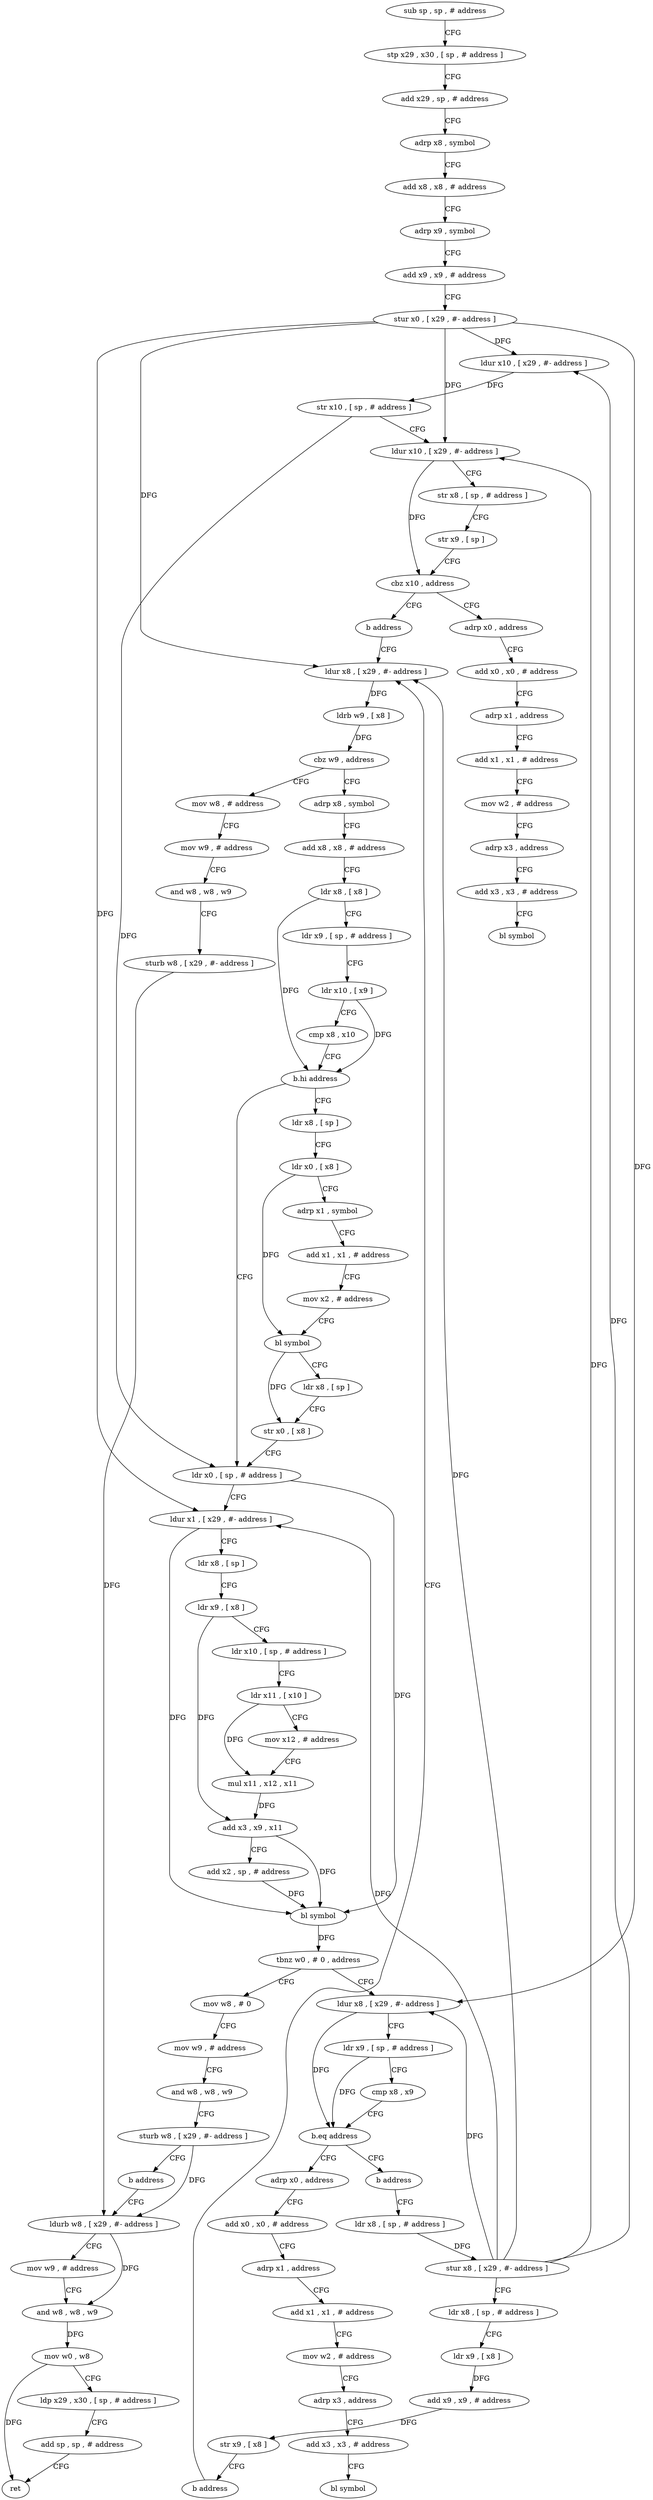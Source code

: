 digraph "func" {
"4207496" [label = "sub sp , sp , # address" ]
"4207500" [label = "stp x29 , x30 , [ sp , # address ]" ]
"4207504" [label = "add x29 , sp , # address" ]
"4207508" [label = "adrp x8 , symbol" ]
"4207512" [label = "add x8 , x8 , # address" ]
"4207516" [label = "adrp x9 , symbol" ]
"4207520" [label = "add x9 , x9 , # address" ]
"4207524" [label = "stur x0 , [ x29 , #- address ]" ]
"4207528" [label = "ldur x10 , [ x29 , #- address ]" ]
"4207532" [label = "str x10 , [ sp , # address ]" ]
"4207536" [label = "ldur x10 , [ x29 , #- address ]" ]
"4207540" [label = "str x8 , [ sp , # address ]" ]
"4207544" [label = "str x9 , [ sp ]" ]
"4207548" [label = "cbz x10 , address" ]
"4207556" [label = "adrp x0 , address" ]
"4207552" [label = "b address" ]
"4207560" [label = "add x0 , x0 , # address" ]
"4207564" [label = "adrp x1 , address" ]
"4207568" [label = "add x1 , x1 , # address" ]
"4207572" [label = "mov w2 , # address" ]
"4207576" [label = "adrp x3 , address" ]
"4207580" [label = "add x3 , x3 , # address" ]
"4207584" [label = "bl symbol" ]
"4207588" [label = "ldur x8 , [ x29 , #- address ]" ]
"4207592" [label = "ldrb w9 , [ x8 ]" ]
"4207596" [label = "cbz w9 , address" ]
"4207808" [label = "mov w8 , # address" ]
"4207600" [label = "adrp x8 , symbol" ]
"4207812" [label = "mov w9 , # address" ]
"4207816" [label = "and w8 , w8 , w9" ]
"4207820" [label = "sturb w8 , [ x29 , #- address ]" ]
"4207824" [label = "ldurb w8 , [ x29 , #- address ]" ]
"4207604" [label = "add x8 , x8 , # address" ]
"4207608" [label = "ldr x8 , [ x8 ]" ]
"4207612" [label = "ldr x9 , [ sp , # address ]" ]
"4207616" [label = "ldr x10 , [ x9 ]" ]
"4207620" [label = "cmp x8 , x10" ]
"4207624" [label = "b.hi address" ]
"4207660" [label = "ldr x0 , [ sp , # address ]" ]
"4207628" [label = "ldr x8 , [ sp ]" ]
"4207664" [label = "ldur x1 , [ x29 , #- address ]" ]
"4207668" [label = "ldr x8 , [ sp ]" ]
"4207672" [label = "ldr x9 , [ x8 ]" ]
"4207676" [label = "ldr x10 , [ sp , # address ]" ]
"4207680" [label = "ldr x11 , [ x10 ]" ]
"4207684" [label = "mov x12 , # address" ]
"4207688" [label = "mul x11 , x12 , x11" ]
"4207692" [label = "add x3 , x9 , x11" ]
"4207696" [label = "add x2 , sp , # address" ]
"4207700" [label = "bl symbol" ]
"4207704" [label = "tbnz w0 , # 0 , address" ]
"4207728" [label = "ldur x8 , [ x29 , #- address ]" ]
"4207708" [label = "mov w8 , # 0" ]
"4207632" [label = "ldr x0 , [ x8 ]" ]
"4207636" [label = "adrp x1 , symbol" ]
"4207640" [label = "add x1 , x1 , # address" ]
"4207644" [label = "mov x2 , # address" ]
"4207648" [label = "bl symbol" ]
"4207652" [label = "ldr x8 , [ sp ]" ]
"4207656" [label = "str x0 , [ x8 ]" ]
"4207732" [label = "ldr x9 , [ sp , # address ]" ]
"4207736" [label = "cmp x8 , x9" ]
"4207740" [label = "b.eq address" ]
"4207748" [label = "adrp x0 , address" ]
"4207744" [label = "b address" ]
"4207712" [label = "mov w9 , # address" ]
"4207716" [label = "and w8 , w8 , w9" ]
"4207720" [label = "sturb w8 , [ x29 , #- address ]" ]
"4207724" [label = "b address" ]
"4207752" [label = "add x0 , x0 , # address" ]
"4207756" [label = "adrp x1 , address" ]
"4207760" [label = "add x1 , x1 , # address" ]
"4207764" [label = "mov w2 , # address" ]
"4207768" [label = "adrp x3 , address" ]
"4207772" [label = "add x3 , x3 , # address" ]
"4207776" [label = "bl symbol" ]
"4207780" [label = "ldr x8 , [ sp , # address ]" ]
"4207828" [label = "mov w9 , # address" ]
"4207832" [label = "and w8 , w8 , w9" ]
"4207836" [label = "mov w0 , w8" ]
"4207840" [label = "ldp x29 , x30 , [ sp , # address ]" ]
"4207844" [label = "add sp , sp , # address" ]
"4207848" [label = "ret" ]
"4207784" [label = "stur x8 , [ x29 , #- address ]" ]
"4207788" [label = "ldr x8 , [ sp , # address ]" ]
"4207792" [label = "ldr x9 , [ x8 ]" ]
"4207796" [label = "add x9 , x9 , # address" ]
"4207800" [label = "str x9 , [ x8 ]" ]
"4207804" [label = "b address" ]
"4207496" -> "4207500" [ label = "CFG" ]
"4207500" -> "4207504" [ label = "CFG" ]
"4207504" -> "4207508" [ label = "CFG" ]
"4207508" -> "4207512" [ label = "CFG" ]
"4207512" -> "4207516" [ label = "CFG" ]
"4207516" -> "4207520" [ label = "CFG" ]
"4207520" -> "4207524" [ label = "CFG" ]
"4207524" -> "4207528" [ label = "DFG" ]
"4207524" -> "4207536" [ label = "DFG" ]
"4207524" -> "4207588" [ label = "DFG" ]
"4207524" -> "4207664" [ label = "DFG" ]
"4207524" -> "4207728" [ label = "DFG" ]
"4207528" -> "4207532" [ label = "DFG" ]
"4207532" -> "4207536" [ label = "CFG" ]
"4207532" -> "4207660" [ label = "DFG" ]
"4207536" -> "4207540" [ label = "CFG" ]
"4207536" -> "4207548" [ label = "DFG" ]
"4207540" -> "4207544" [ label = "CFG" ]
"4207544" -> "4207548" [ label = "CFG" ]
"4207548" -> "4207556" [ label = "CFG" ]
"4207548" -> "4207552" [ label = "CFG" ]
"4207556" -> "4207560" [ label = "CFG" ]
"4207552" -> "4207588" [ label = "CFG" ]
"4207560" -> "4207564" [ label = "CFG" ]
"4207564" -> "4207568" [ label = "CFG" ]
"4207568" -> "4207572" [ label = "CFG" ]
"4207572" -> "4207576" [ label = "CFG" ]
"4207576" -> "4207580" [ label = "CFG" ]
"4207580" -> "4207584" [ label = "CFG" ]
"4207588" -> "4207592" [ label = "DFG" ]
"4207592" -> "4207596" [ label = "DFG" ]
"4207596" -> "4207808" [ label = "CFG" ]
"4207596" -> "4207600" [ label = "CFG" ]
"4207808" -> "4207812" [ label = "CFG" ]
"4207600" -> "4207604" [ label = "CFG" ]
"4207812" -> "4207816" [ label = "CFG" ]
"4207816" -> "4207820" [ label = "CFG" ]
"4207820" -> "4207824" [ label = "DFG" ]
"4207824" -> "4207828" [ label = "CFG" ]
"4207824" -> "4207832" [ label = "DFG" ]
"4207604" -> "4207608" [ label = "CFG" ]
"4207608" -> "4207612" [ label = "CFG" ]
"4207608" -> "4207624" [ label = "DFG" ]
"4207612" -> "4207616" [ label = "CFG" ]
"4207616" -> "4207620" [ label = "CFG" ]
"4207616" -> "4207624" [ label = "DFG" ]
"4207620" -> "4207624" [ label = "CFG" ]
"4207624" -> "4207660" [ label = "CFG" ]
"4207624" -> "4207628" [ label = "CFG" ]
"4207660" -> "4207664" [ label = "CFG" ]
"4207660" -> "4207700" [ label = "DFG" ]
"4207628" -> "4207632" [ label = "CFG" ]
"4207664" -> "4207668" [ label = "CFG" ]
"4207664" -> "4207700" [ label = "DFG" ]
"4207668" -> "4207672" [ label = "CFG" ]
"4207672" -> "4207676" [ label = "CFG" ]
"4207672" -> "4207692" [ label = "DFG" ]
"4207676" -> "4207680" [ label = "CFG" ]
"4207680" -> "4207684" [ label = "CFG" ]
"4207680" -> "4207688" [ label = "DFG" ]
"4207684" -> "4207688" [ label = "CFG" ]
"4207688" -> "4207692" [ label = "DFG" ]
"4207692" -> "4207696" [ label = "CFG" ]
"4207692" -> "4207700" [ label = "DFG" ]
"4207696" -> "4207700" [ label = "DFG" ]
"4207700" -> "4207704" [ label = "DFG" ]
"4207704" -> "4207728" [ label = "CFG" ]
"4207704" -> "4207708" [ label = "CFG" ]
"4207728" -> "4207732" [ label = "CFG" ]
"4207728" -> "4207740" [ label = "DFG" ]
"4207708" -> "4207712" [ label = "CFG" ]
"4207632" -> "4207636" [ label = "CFG" ]
"4207632" -> "4207648" [ label = "DFG" ]
"4207636" -> "4207640" [ label = "CFG" ]
"4207640" -> "4207644" [ label = "CFG" ]
"4207644" -> "4207648" [ label = "CFG" ]
"4207648" -> "4207652" [ label = "CFG" ]
"4207648" -> "4207656" [ label = "DFG" ]
"4207652" -> "4207656" [ label = "CFG" ]
"4207656" -> "4207660" [ label = "CFG" ]
"4207732" -> "4207736" [ label = "CFG" ]
"4207732" -> "4207740" [ label = "DFG" ]
"4207736" -> "4207740" [ label = "CFG" ]
"4207740" -> "4207748" [ label = "CFG" ]
"4207740" -> "4207744" [ label = "CFG" ]
"4207748" -> "4207752" [ label = "CFG" ]
"4207744" -> "4207780" [ label = "CFG" ]
"4207712" -> "4207716" [ label = "CFG" ]
"4207716" -> "4207720" [ label = "CFG" ]
"4207720" -> "4207724" [ label = "CFG" ]
"4207720" -> "4207824" [ label = "DFG" ]
"4207724" -> "4207824" [ label = "CFG" ]
"4207752" -> "4207756" [ label = "CFG" ]
"4207756" -> "4207760" [ label = "CFG" ]
"4207760" -> "4207764" [ label = "CFG" ]
"4207764" -> "4207768" [ label = "CFG" ]
"4207768" -> "4207772" [ label = "CFG" ]
"4207772" -> "4207776" [ label = "CFG" ]
"4207780" -> "4207784" [ label = "DFG" ]
"4207828" -> "4207832" [ label = "CFG" ]
"4207832" -> "4207836" [ label = "DFG" ]
"4207836" -> "4207840" [ label = "CFG" ]
"4207836" -> "4207848" [ label = "DFG" ]
"4207840" -> "4207844" [ label = "CFG" ]
"4207844" -> "4207848" [ label = "CFG" ]
"4207784" -> "4207788" [ label = "CFG" ]
"4207784" -> "4207528" [ label = "DFG" ]
"4207784" -> "4207536" [ label = "DFG" ]
"4207784" -> "4207588" [ label = "DFG" ]
"4207784" -> "4207664" [ label = "DFG" ]
"4207784" -> "4207728" [ label = "DFG" ]
"4207788" -> "4207792" [ label = "CFG" ]
"4207792" -> "4207796" [ label = "DFG" ]
"4207796" -> "4207800" [ label = "DFG" ]
"4207800" -> "4207804" [ label = "CFG" ]
"4207804" -> "4207588" [ label = "CFG" ]
}
